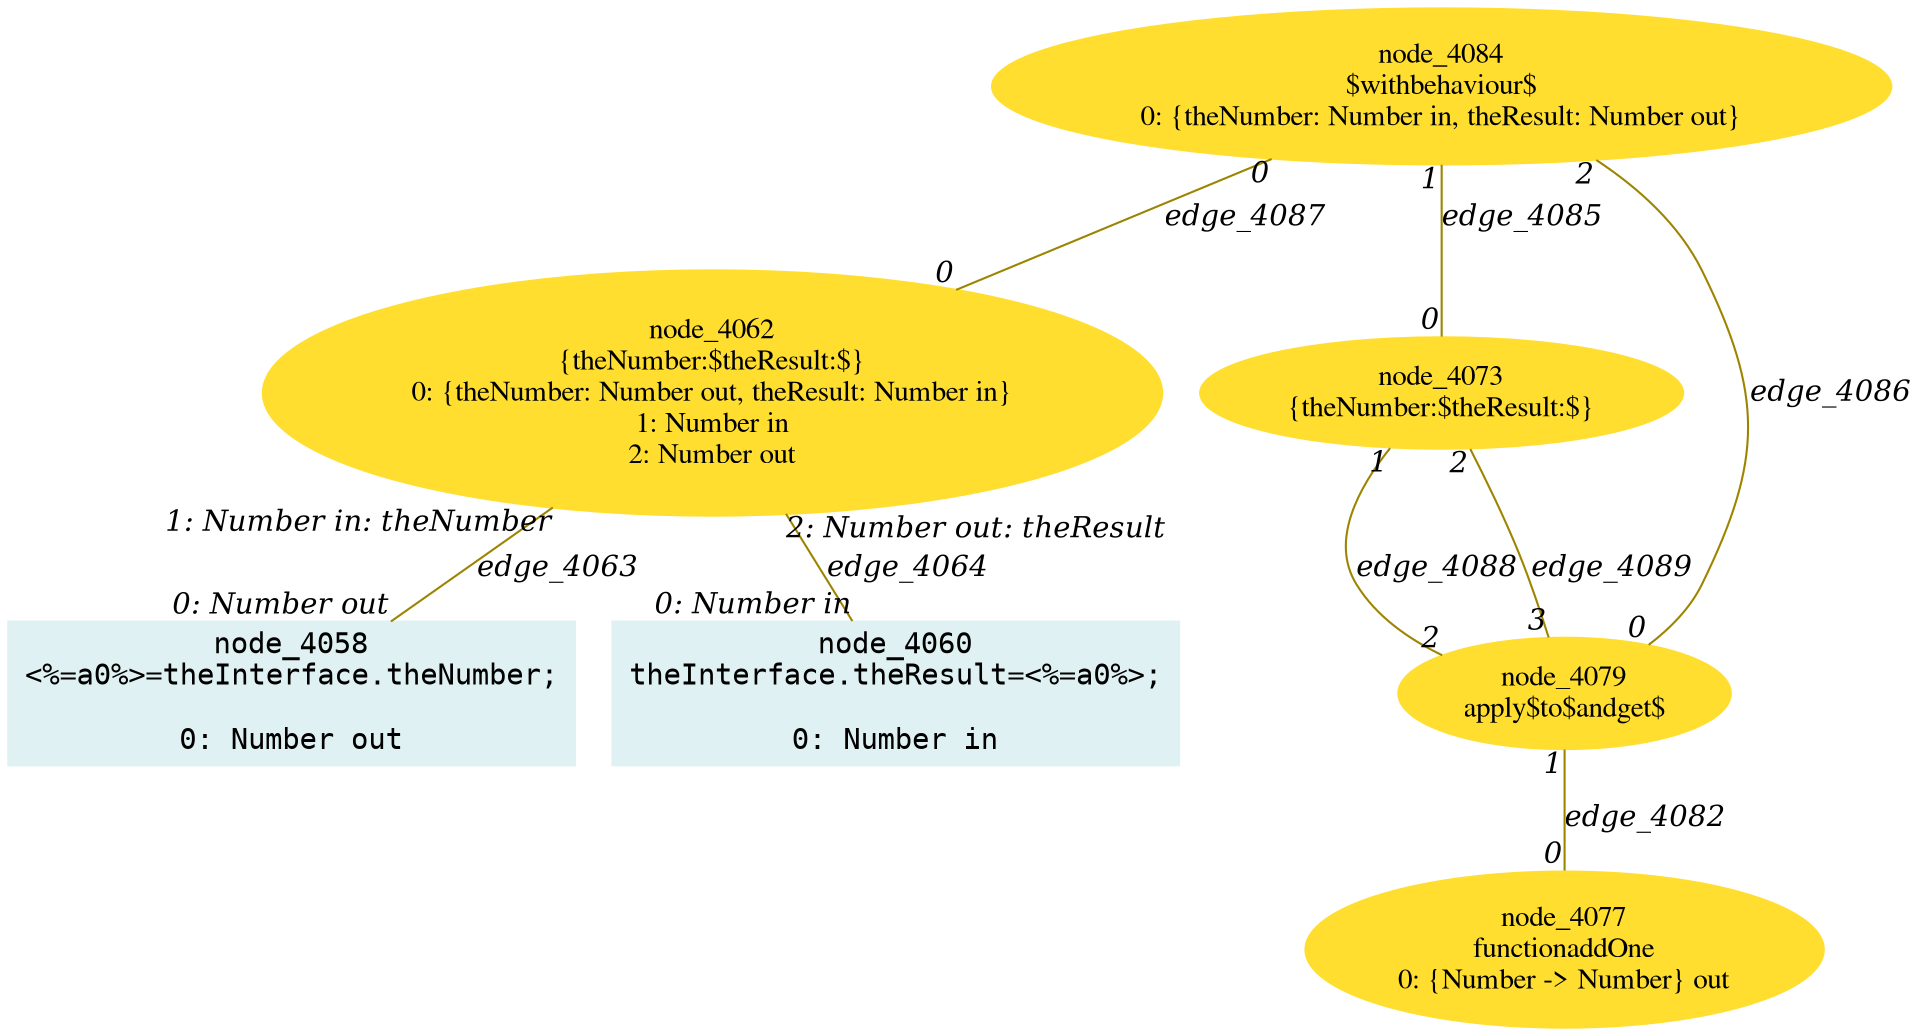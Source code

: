 digraph g{node_4058 [shape="box", style="filled", color="#dff1f2", fontname="Courier", label="node_4058
<%=a0%>=theInterface.theNumber;

0: Number out" ]
node_4060 [shape="box", style="filled", color="#dff1f2", fontname="Courier", label="node_4060
theInterface.theResult=<%=a0%>;

0: Number in" ]
node_4062 [shape="ellipse", style="filled", color="#ffde2f", fontname="Times", label="node_4062
{theNumber:$theResult:$}
0: {theNumber: Number out, theResult: Number in}
1: Number in
2: Number out" ]
node_4073 [shape="ellipse", style="filled", color="#ffde2f", fontname="Times", label="node_4073
{theNumber:$theResult:$}
" ]
node_4077 [shape="ellipse", style="filled", color="#ffde2f", fontname="Times", label="node_4077
functionaddOne
0: {Number -> Number} out" ]
node_4079 [shape="ellipse", style="filled", color="#ffde2f", fontname="Times", label="node_4079
apply$to$andget$
" ]
node_4084 [shape="ellipse", style="filled", color="#ffde2f", fontname="Times", label="node_4084
$withbehaviour$
0: {theNumber: Number in, theResult: Number out}" ]
node_4062 -> node_4058 [dir=none, arrowHead=none, fontname="Times-Italic", arrowsize=1, color="#9d8400", label="edge_4063",  headlabel="0: Number out", taillabel="1: Number in: theNumber" ]
node_4062 -> node_4060 [dir=none, arrowHead=none, fontname="Times-Italic", arrowsize=1, color="#9d8400", label="edge_4064",  headlabel="0: Number in", taillabel="2: Number out: theResult" ]
node_4079 -> node_4077 [dir=none, arrowHead=none, fontname="Times-Italic", arrowsize=1, color="#9d8400", label="edge_4082",  headlabel="0", taillabel="1" ]
node_4084 -> node_4073 [dir=none, arrowHead=none, fontname="Times-Italic", arrowsize=1, color="#9d8400", label="edge_4085",  headlabel="0", taillabel="1" ]
node_4084 -> node_4079 [dir=none, arrowHead=none, fontname="Times-Italic", arrowsize=1, color="#9d8400", label="edge_4086",  headlabel="0", taillabel="2" ]
node_4084 -> node_4062 [dir=none, arrowHead=none, fontname="Times-Italic", arrowsize=1, color="#9d8400", label="edge_4087",  headlabel="0", taillabel="0" ]
node_4073 -> node_4079 [dir=none, arrowHead=none, fontname="Times-Italic", arrowsize=1, color="#9d8400", label="edge_4088",  headlabel="2", taillabel="1" ]
node_4073 -> node_4079 [dir=none, arrowHead=none, fontname="Times-Italic", arrowsize=1, color="#9d8400", label="edge_4089",  headlabel="3", taillabel="2" ]
}